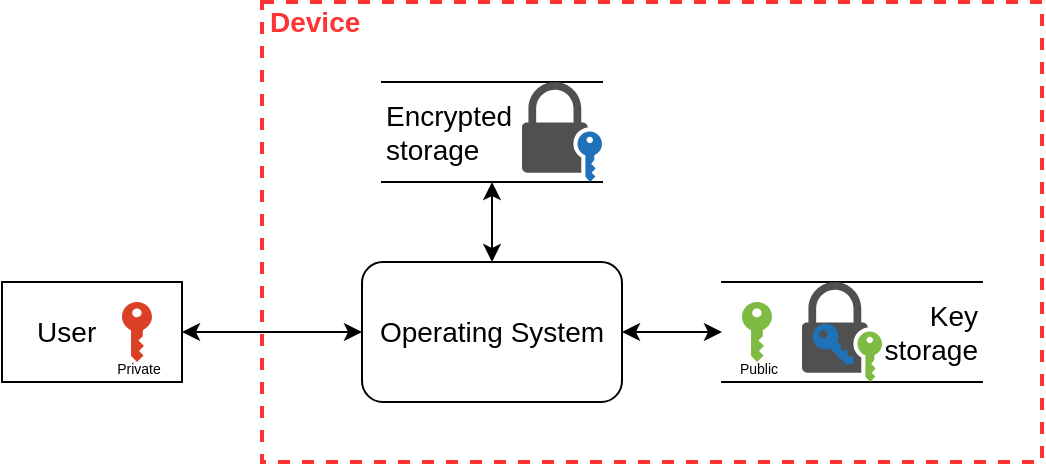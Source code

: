 <mxfile version="13.7.3" type="device"><diagram id="9IWmdSMfJTpE5Gw8eWRQ" name="Page-1"><mxGraphModel dx="1761" dy="1120" grid="1" gridSize="10" guides="1" tooltips="1" connect="1" arrows="1" fold="1" page="0" pageScale="1" pageWidth="850" pageHeight="1100" math="0" shadow="0"><root><mxCell id="0"/><mxCell id="1" value="Base - device" style="" parent="0"/><mxCell id="WU7GWfCi_3GzVYFVgM7I-1" value="&lt;font style=&quot;font-size: 14px&quot;&gt;Device&lt;/font&gt;" style="html=1;fontColor=#FF3333;fontStyle=1;align=left;verticalAlign=top;spacing=0;labelBorderColor=none;fillColor=none;dashed=1;strokeWidth=2;strokeColor=#FF3333;spacingLeft=4;spacingTop=-3;" parent="1" vertex="1"><mxGeometry y="-130" width="390" height="230" as="geometry"/></mxCell><mxCell id="6bDTMTBKv5sGh3NFNe7v-2" value="&lt;blockquote style=&quot;margin: 0 0 0 40px ; border: none ; padding: 0px&quot;&gt;&lt;/blockquote&gt;&lt;span style=&quot;font-size: 14px&quot;&gt;Key&lt;/span&gt;&lt;br&gt;&lt;font style=&quot;font-size: 14px&quot;&gt;storage&lt;/font&gt;" style="shape=partialRectangle;whiteSpace=wrap;html=1;left=0;right=0;fillColor=none;align=right;" vertex="1" parent="1"><mxGeometry x="230" y="10" width="130" height="50" as="geometry"/></mxCell><mxCell id="rx-pIHJR_-xb5jepBgxt-20" value="&lt;font style=&quot;font-size: 14px&quot;&gt;&amp;nbsp; &amp;nbsp; User&lt;/font&gt;" style="rounded=0;whiteSpace=wrap;html=1;align=left;" parent="1" vertex="1"><mxGeometry x="-130" y="10" width="90" height="50" as="geometry"/></mxCell><mxCell id="rx-pIHJR_-xb5jepBgxt-44" value="" style="endArrow=classic;startArrow=classic;html=1;fontColor=#FF3333;entryX=1;entryY=0.5;entryDx=0;entryDy=0;exitX=0;exitY=0.5;exitDx=0;exitDy=0;" parent="1" source="I14JQnqc5djPPpYl-Pe8-3" target="rx-pIHJR_-xb5jepBgxt-20" edge="1"><mxGeometry width="50" height="50" relative="1" as="geometry"><mxPoint x="130" y="125" as="sourcePoint"/><mxPoint x="-20" y="87.5" as="targetPoint"/></mxGeometry></mxCell><mxCell id="I14JQnqc5djPPpYl-Pe8-3" value="&lt;font style=&quot;font-size: 14px&quot;&gt;Operating System&lt;/font&gt;" style="rounded=1;whiteSpace=wrap;html=1;" parent="1" vertex="1"><mxGeometry x="50" width="130" height="70" as="geometry"/></mxCell><mxCell id="I14JQnqc5djPPpYl-Pe8-4" value="&lt;font style=&quot;font-size: 14px&quot;&gt;&lt;font style=&quot;font-size: 14px&quot;&gt;Encrypted&lt;br&gt;&lt;/font&gt;storage&lt;/font&gt;" style="shape=partialRectangle;whiteSpace=wrap;html=1;left=0;right=0;fillColor=none;align=left;" parent="1" vertex="1"><mxGeometry x="60" y="-90" width="110" height="50" as="geometry"/></mxCell><mxCell id="I14JQnqc5djPPpYl-Pe8-5" value="" style="endArrow=classic;startArrow=classic;html=1;fontColor=#FF3333;entryX=0.5;entryY=0;entryDx=0;entryDy=0;exitX=0.5;exitY=1;exitDx=0;exitDy=0;" parent="1" source="I14JQnqc5djPPpYl-Pe8-4" target="I14JQnqc5djPPpYl-Pe8-3" edge="1"><mxGeometry width="50" height="50" relative="1" as="geometry"><mxPoint x="60" y="30" as="sourcePoint"/><mxPoint x="-40" y="30" as="targetPoint"/></mxGeometry></mxCell><mxCell id="INQyxICaqIiIx_AOJg_e-1" value="&lt;font style=&quot;font-size: 7px&quot;&gt;Private&lt;/font&gt;" style="pointerEvents=1;shadow=0;dashed=0;html=1;strokeColor=none;labelPosition=center;verticalLabelPosition=bottom;verticalAlign=top;outlineConnect=0;align=center;shape=mxgraph.office.security.key_permissions;fillColor=#DA4026;spacing=0;spacingTop=-10;" parent="1" vertex="1"><mxGeometry x="-70" y="20" width="15" height="30" as="geometry"/></mxCell><mxCell id="INQyxICaqIiIx_AOJg_e-3" value="&lt;font style=&quot;font-size: 7px&quot;&gt;Public&lt;/font&gt;" style="pointerEvents=1;shadow=0;dashed=0;html=1;strokeColor=none;labelPosition=center;verticalLabelPosition=bottom;verticalAlign=top;outlineConnect=0;align=center;shape=mxgraph.office.security.key_permissions;fillColor=#7FBA42;horizontal=1;spacing=0;spacingTop=-10;" parent="1" vertex="1"><mxGeometry x="240" y="20" width="15" height="30" as="geometry"/></mxCell><mxCell id="INQyxICaqIiIx_AOJg_e-4" value="" style="pointerEvents=1;shadow=0;dashed=0;html=1;strokeColor=none;fillColor=#505050;labelPosition=center;verticalLabelPosition=bottom;verticalAlign=top;outlineConnect=0;align=center;shape=mxgraph.office.security.lock_with_key_security_blue;" parent="1" vertex="1"><mxGeometry x="130" y="-90" width="40" height="50" as="geometry"/></mxCell><mxCell id="6bDTMTBKv5sGh3NFNe7v-3" value="" style="group" vertex="1" connectable="0" parent="1"><mxGeometry x="270" y="10" width="40" height="50" as="geometry"/></mxCell><mxCell id="6bDTMTBKv5sGh3NFNe7v-1" value="" style="pointerEvents=1;shadow=0;dashed=0;html=1;strokeColor=none;fillColor=#505050;labelPosition=center;verticalLabelPosition=bottom;verticalAlign=top;outlineConnect=0;align=center;shape=mxgraph.office.security.lock_with_key_security_green;" vertex="1" parent="6bDTMTBKv5sGh3NFNe7v-3"><mxGeometry width="40" height="50" as="geometry"/></mxCell><mxCell id="INQyxICaqIiIx_AOJg_e-5" value="" style="pointerEvents=1;shadow=0;dashed=0;html=1;strokeColor=none;labelPosition=center;verticalLabelPosition=bottom;verticalAlign=top;outlineConnect=0;align=center;shape=mxgraph.office.security.key_permissions;fillColor=#2072B8;rotation=-45;aspect=fixed;" parent="6bDTMTBKv5sGh3NFNe7v-3" vertex="1"><mxGeometry x="10" y="19" width="13" height="26" as="geometry"/></mxCell><mxCell id="6bDTMTBKv5sGh3NFNe7v-5" value="" style="endArrow=classic;startArrow=classic;html=1;fontColor=#FF3333;exitX=0;exitY=0.5;exitDx=0;exitDy=0;" edge="1" parent="1" source="6bDTMTBKv5sGh3NFNe7v-2"><mxGeometry width="50" height="50" relative="1" as="geometry"><mxPoint x="60" y="45" as="sourcePoint"/><mxPoint x="180" y="35" as="targetPoint"/></mxGeometry></mxCell></root></mxGraphModel></diagram></mxfile>